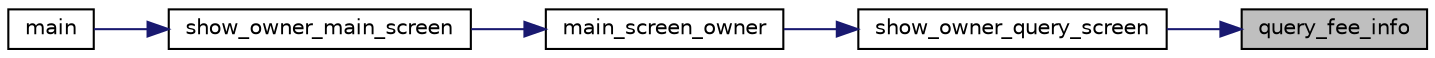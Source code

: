 digraph "query_fee_info"
{
 // LATEX_PDF_SIZE
  edge [fontname="Helvetica",fontsize="10",labelfontname="Helvetica",labelfontsize="10"];
  node [fontname="Helvetica",fontsize="10",shape=record];
  rankdir="RL";
  Node1 [label="query_fee_info",height=0.2,width=0.4,color="black", fillcolor="grey75", style="filled", fontcolor="black",tooltip=" "];
  Node1 -> Node2 [dir="back",color="midnightblue",fontsize="10",style="solid"];
  Node2 [label="show_owner_query_screen",height=0.2,width=0.4,color="black", fillcolor="white", style="filled",URL="$ui__owner_8c.html#a72e3a31f23c6bd0aafbe050f4b573148",tooltip=" "];
  Node2 -> Node3 [dir="back",color="midnightblue",fontsize="10",style="solid"];
  Node3 [label="main_screen_owner",height=0.2,width=0.4,color="black", fillcolor="white", style="filled",URL="$ui__owner_8c.html#af9d2ae3e1b2ffd5a65ed854683be4f4e",tooltip=" "];
  Node3 -> Node4 [dir="back",color="midnightblue",fontsize="10",style="solid"];
  Node4 [label="show_owner_main_screen",height=0.2,width=0.4,color="black", fillcolor="white", style="filled",URL="$ui__owner_8c.html#a6cf4aab57bd57dc103a492c001d864bb",tooltip=" "];
  Node4 -> Node5 [dir="back",color="midnightblue",fontsize="10",style="solid"];
  Node5 [label="main",height=0.2,width=0.4,color="black", fillcolor="white", style="filled",URL="$main_8c.html#ae66f6b31b5ad750f1fe042a706a4e3d4",tooltip=" "];
}
